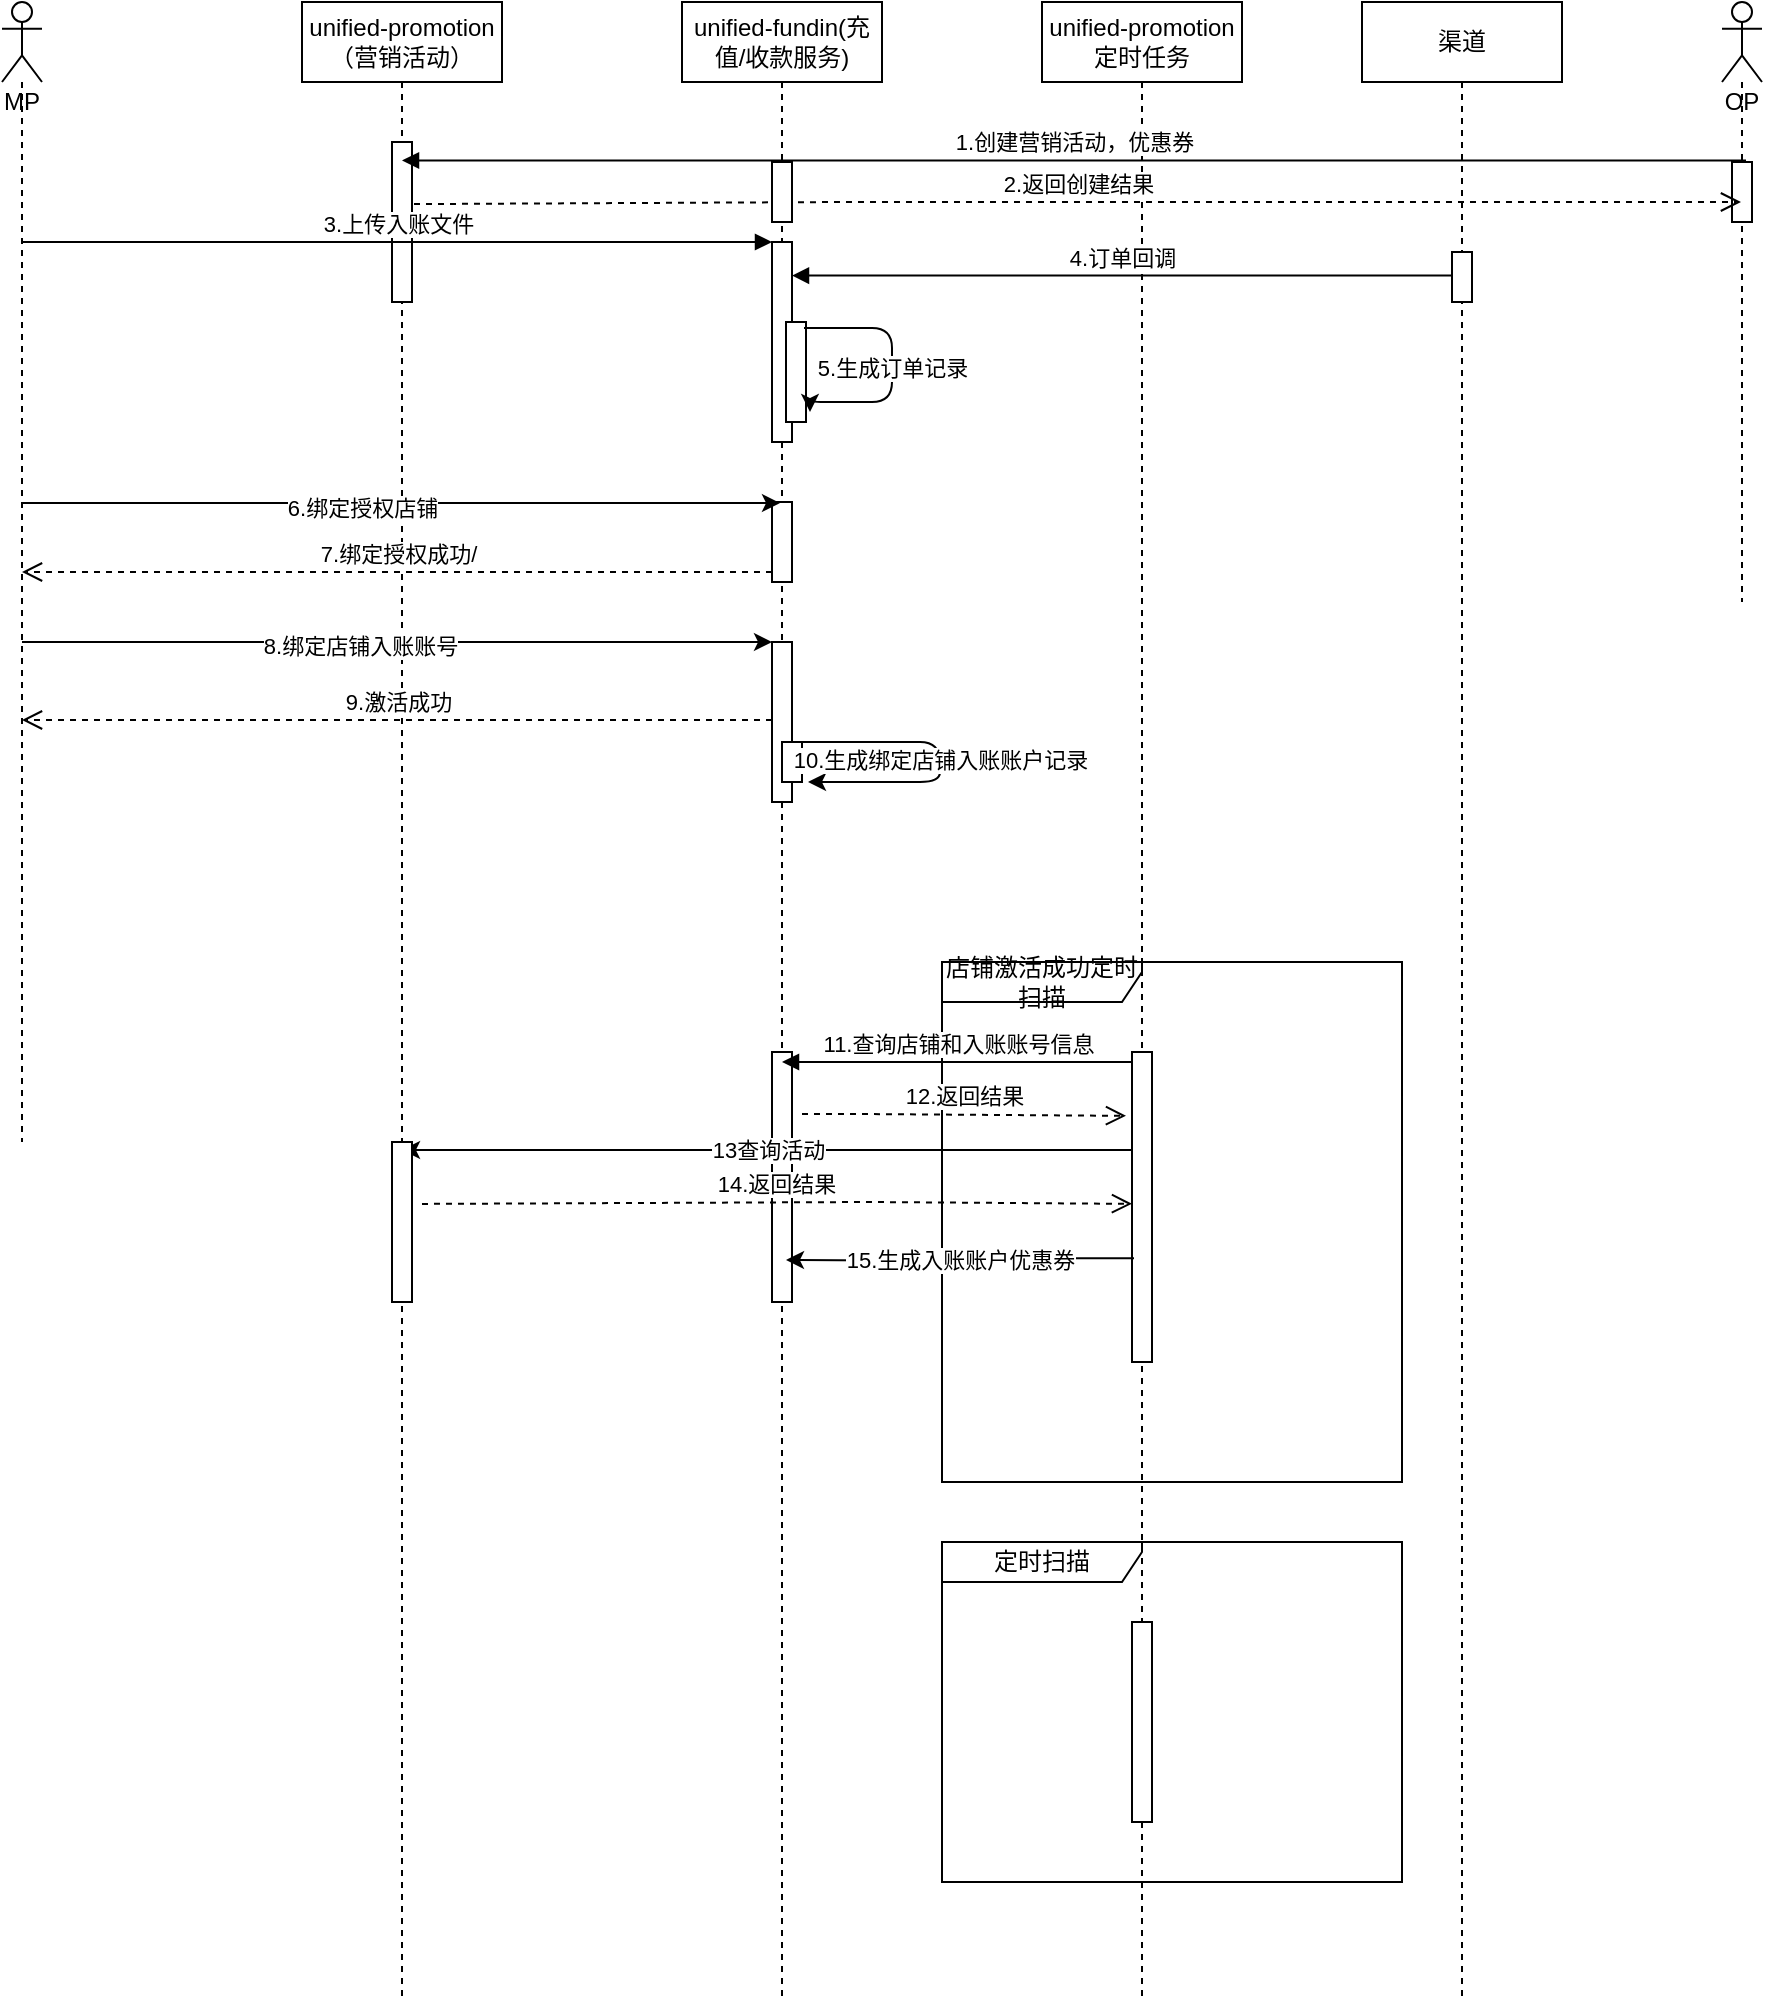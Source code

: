 <mxfile version="14.6.13" type="github">
  <diagram id="oK-42H29SPuLibGA3FoY" name="Page-1">
    <mxGraphModel dx="1422" dy="738" grid="1" gridSize="10" guides="1" tooltips="1" connect="1" arrows="1" fold="1" page="1" pageScale="1" pageWidth="827" pageHeight="1169" math="0" shadow="0">
      <root>
        <mxCell id="0" />
        <mxCell id="1" parent="0" />
        <mxCell id="FJxAa9fHk7rGvwItD7O2-1" value="MP" style="shape=umlLifeline;participant=umlActor;perimeter=lifelinePerimeter;whiteSpace=wrap;html=1;container=1;collapsible=0;recursiveResize=0;verticalAlign=top;spacingTop=36;outlineConnect=0;" vertex="1" parent="1">
          <mxGeometry x="90" y="120" width="20" height="570" as="geometry" />
        </mxCell>
        <mxCell id="FJxAa9fHk7rGvwItD7O2-2" value="unified-promotion（营销活动）" style="shape=umlLifeline;perimeter=lifelinePerimeter;whiteSpace=wrap;html=1;container=1;collapsible=0;recursiveResize=0;outlineConnect=0;" vertex="1" parent="1">
          <mxGeometry x="240" y="120" width="100" height="1000" as="geometry" />
        </mxCell>
        <mxCell id="FJxAa9fHk7rGvwItD7O2-3" value="unified-fundin(充值/收款服务)" style="shape=umlLifeline;perimeter=lifelinePerimeter;whiteSpace=wrap;html=1;container=1;collapsible=0;recursiveResize=0;outlineConnect=0;" vertex="1" parent="1">
          <mxGeometry x="430" y="120" width="100" height="1000" as="geometry" />
        </mxCell>
        <mxCell id="FJxAa9fHk7rGvwItD7O2-4" value="unified-promotion定时任务" style="shape=umlLifeline;perimeter=lifelinePerimeter;whiteSpace=wrap;html=1;container=1;collapsible=0;recursiveResize=0;outlineConnect=0;" vertex="1" parent="1">
          <mxGeometry x="610" y="120" width="100" height="1000" as="geometry" />
        </mxCell>
        <mxCell id="FJxAa9fHk7rGvwItD7O2-10" value="" style="html=1;points=[];perimeter=orthogonalPerimeter;" vertex="1" parent="1">
          <mxGeometry x="285" y="190" width="10" height="80" as="geometry" />
        </mxCell>
        <mxCell id="FJxAa9fHk7rGvwItD7O2-11" value="" style="html=1;points=[];perimeter=orthogonalPerimeter;" vertex="1" parent="1">
          <mxGeometry x="475" y="645" width="10" height="125" as="geometry" />
        </mxCell>
        <mxCell id="FJxAa9fHk7rGvwItD7O2-13" value="OP" style="shape=umlLifeline;participant=umlActor;perimeter=lifelinePerimeter;whiteSpace=wrap;html=1;container=1;collapsible=0;recursiveResize=0;verticalAlign=top;spacingTop=36;outlineConnect=0;" vertex="1" parent="1">
          <mxGeometry x="950" y="120" width="20" height="300" as="geometry" />
        </mxCell>
        <mxCell id="FJxAa9fHk7rGvwItD7O2-14" value="1.创建营销活动，优惠券" style="html=1;verticalAlign=bottom;endArrow=block;exitX=0.7;exitY=-0.025;exitDx=0;exitDy=0;exitPerimeter=0;" edge="1" parent="1" source="FJxAa9fHk7rGvwItD7O2-15" target="FJxAa9fHk7rGvwItD7O2-2">
          <mxGeometry width="80" relative="1" as="geometry">
            <mxPoint x="780" y="200" as="sourcePoint" />
            <mxPoint x="790" y="240" as="targetPoint" />
          </mxGeometry>
        </mxCell>
        <mxCell id="FJxAa9fHk7rGvwItD7O2-15" value="" style="html=1;points=[];perimeter=orthogonalPerimeter;" vertex="1" parent="1">
          <mxGeometry x="955" y="200" width="10" height="30" as="geometry" />
        </mxCell>
        <mxCell id="FJxAa9fHk7rGvwItD7O2-16" value="2.返回创建结果" style="html=1;verticalAlign=bottom;endArrow=open;dashed=1;endSize=8;exitX=1.1;exitY=0.388;exitDx=0;exitDy=0;exitPerimeter=0;" edge="1" parent="1" source="FJxAa9fHk7rGvwItD7O2-10" target="FJxAa9fHk7rGvwItD7O2-13">
          <mxGeometry relative="1" as="geometry">
            <mxPoint x="430" y="250" as="sourcePoint" />
            <mxPoint x="350" y="250" as="targetPoint" />
            <Array as="points">
              <mxPoint x="510" y="220" />
            </Array>
          </mxGeometry>
        </mxCell>
        <mxCell id="FJxAa9fHk7rGvwItD7O2-18" value="3.上传入账文件" style="html=1;verticalAlign=bottom;endArrow=block;" edge="1" parent="1" source="FJxAa9fHk7rGvwItD7O2-1" target="FJxAa9fHk7rGvwItD7O2-17">
          <mxGeometry width="80" relative="1" as="geometry">
            <mxPoint x="150" y="250" as="sourcePoint" />
            <mxPoint x="230" y="250" as="targetPoint" />
            <Array as="points">
              <mxPoint x="220" y="240" />
            </Array>
          </mxGeometry>
        </mxCell>
        <mxCell id="FJxAa9fHk7rGvwItD7O2-19" value="渠道" style="shape=umlLifeline;perimeter=lifelinePerimeter;whiteSpace=wrap;html=1;container=1;collapsible=0;recursiveResize=0;outlineConnect=0;" vertex="1" parent="1">
          <mxGeometry x="770" y="120" width="100" height="1000" as="geometry" />
        </mxCell>
        <mxCell id="FJxAa9fHk7rGvwItD7O2-22" value="" style="html=1;points=[];perimeter=orthogonalPerimeter;" vertex="1" parent="1">
          <mxGeometry x="815" y="245" width="10" height="25" as="geometry" />
        </mxCell>
        <mxCell id="FJxAa9fHk7rGvwItD7O2-23" value="4.订单回调" style="html=1;verticalAlign=bottom;endArrow=block;entryX=1;entryY=0.338;entryDx=0;entryDy=0;entryPerimeter=0;" edge="1" parent="1">
          <mxGeometry width="80" relative="1" as="geometry">
            <mxPoint x="815" y="256.8" as="sourcePoint" />
            <mxPoint x="485" y="256.8" as="targetPoint" />
          </mxGeometry>
        </mxCell>
        <mxCell id="FJxAa9fHk7rGvwItD7O2-28" value="" style="html=1;points=[];perimeter=orthogonalPerimeter;" vertex="1" parent="1">
          <mxGeometry x="475" y="370" width="10" height="40" as="geometry" />
        </mxCell>
        <mxCell id="FJxAa9fHk7rGvwItD7O2-17" value="" style="html=1;points=[];perimeter=orthogonalPerimeter;" vertex="1" parent="1">
          <mxGeometry x="475" y="240" width="10" height="100" as="geometry" />
        </mxCell>
        <mxCell id="FJxAa9fHk7rGvwItD7O2-25" value="" style="html=1;points=[];perimeter=orthogonalPerimeter;" vertex="1" parent="1">
          <mxGeometry x="482" y="280" width="10" height="50" as="geometry" />
        </mxCell>
        <mxCell id="FJxAa9fHk7rGvwItD7O2-27" value="5.生成订单记录" style="endArrow=classic;html=1;exitX=0.9;exitY=0.06;exitDx=0;exitDy=0;exitPerimeter=0;edgeStyle=orthogonalEdgeStyle;entryX=1.2;entryY=0.9;entryDx=0;entryDy=0;entryPerimeter=0;" edge="1" parent="1" source="FJxAa9fHk7rGvwItD7O2-25" target="FJxAa9fHk7rGvwItD7O2-25">
          <mxGeometry width="50" height="50" relative="1" as="geometry">
            <mxPoint x="505" y="320" as="sourcePoint" />
            <mxPoint x="499" y="330" as="targetPoint" />
            <Array as="points">
              <mxPoint x="535" y="283" />
              <mxPoint x="535" y="320" />
              <mxPoint x="494" y="320" />
            </Array>
          </mxGeometry>
        </mxCell>
        <mxCell id="FJxAa9fHk7rGvwItD7O2-29" value="" style="html=1;points=[];perimeter=orthogonalPerimeter;" vertex="1" parent="1">
          <mxGeometry x="475" y="440" width="10" height="80" as="geometry" />
        </mxCell>
        <mxCell id="FJxAa9fHk7rGvwItD7O2-30" value="" style="endArrow=classic;html=1;entryX=0.4;entryY=0.013;entryDx=0;entryDy=0;entryPerimeter=0;" edge="1" parent="1" source="FJxAa9fHk7rGvwItD7O2-1" target="FJxAa9fHk7rGvwItD7O2-28">
          <mxGeometry width="50" height="50" relative="1" as="geometry">
            <mxPoint x="140" y="420" as="sourcePoint" />
            <mxPoint x="190" y="370" as="targetPoint" />
          </mxGeometry>
        </mxCell>
        <mxCell id="FJxAa9fHk7rGvwItD7O2-31" value="6.绑定授权店铺" style="edgeLabel;html=1;align=center;verticalAlign=middle;resizable=0;points=[];" vertex="1" connectable="0" parent="FJxAa9fHk7rGvwItD7O2-30">
          <mxGeometry x="-0.108" y="-2" relative="1" as="geometry">
            <mxPoint x="1" as="offset" />
          </mxGeometry>
        </mxCell>
        <mxCell id="FJxAa9fHk7rGvwItD7O2-32" value="7.绑定授权成功/" style="html=1;verticalAlign=bottom;endArrow=open;dashed=1;endSize=8;" edge="1" parent="1" source="FJxAa9fHk7rGvwItD7O2-28" target="FJxAa9fHk7rGvwItD7O2-1">
          <mxGeometry relative="1" as="geometry">
            <mxPoint x="290" y="405" as="sourcePoint" />
            <mxPoint x="944.5" y="404.5" as="targetPoint" />
            <Array as="points">
              <mxPoint x="160" y="405" />
            </Array>
          </mxGeometry>
        </mxCell>
        <mxCell id="FJxAa9fHk7rGvwItD7O2-34" value="" style="endArrow=classic;html=1;" edge="1" parent="1" target="FJxAa9fHk7rGvwItD7O2-29">
          <mxGeometry width="50" height="50" relative="1" as="geometry">
            <mxPoint x="100" y="440" as="sourcePoint" />
            <mxPoint x="289.5" y="440" as="targetPoint" />
          </mxGeometry>
        </mxCell>
        <mxCell id="FJxAa9fHk7rGvwItD7O2-35" value="8.绑定店铺入账账号" style="edgeLabel;html=1;align=center;verticalAlign=middle;resizable=0;points=[];" vertex="1" connectable="0" parent="FJxAa9fHk7rGvwItD7O2-34">
          <mxGeometry x="-0.108" y="-2" relative="1" as="geometry">
            <mxPoint x="1" as="offset" />
          </mxGeometry>
        </mxCell>
        <mxCell id="FJxAa9fHk7rGvwItD7O2-37" value="9.激活成功" style="html=1;verticalAlign=bottom;endArrow=open;dashed=1;endSize=8;" edge="1" parent="1" source="FJxAa9fHk7rGvwItD7O2-29" target="FJxAa9fHk7rGvwItD7O2-1">
          <mxGeometry relative="1" as="geometry">
            <mxPoint x="300" y="415" as="sourcePoint" />
            <mxPoint x="109.5" y="415" as="targetPoint" />
            <Array as="points">
              <mxPoint x="180" y="479" />
              <mxPoint x="140" y="479" />
            </Array>
          </mxGeometry>
        </mxCell>
        <mxCell id="FJxAa9fHk7rGvwItD7O2-38" value="" style="html=1;points=[];perimeter=orthogonalPerimeter;" vertex="1" parent="1">
          <mxGeometry x="480" y="490" width="10" height="20" as="geometry" />
        </mxCell>
        <mxCell id="FJxAa9fHk7rGvwItD7O2-39" value="10.生成绑定店铺入账账户记录" style="endArrow=classic;html=1;exitX=0.9;exitY=0.06;exitDx=0;exitDy=0;exitPerimeter=0;edgeStyle=orthogonalEdgeStyle;" edge="1" parent="1">
          <mxGeometry width="50" height="50" relative="1" as="geometry">
            <mxPoint x="490" y="490" as="sourcePoint" />
            <mxPoint x="493" y="510" as="targetPoint" />
            <Array as="points">
              <mxPoint x="559" y="490" />
              <mxPoint x="559" y="510" />
            </Array>
          </mxGeometry>
        </mxCell>
        <mxCell id="FJxAa9fHk7rGvwItD7O2-41" value="店铺激活成功定时扫描" style="shape=umlFrame;whiteSpace=wrap;html=1;width=100;height=20;" vertex="1" parent="1">
          <mxGeometry x="560" y="600" width="230" height="260" as="geometry" />
        </mxCell>
        <mxCell id="FJxAa9fHk7rGvwItD7O2-50" value="13查询活动" style="edgeStyle=orthogonalEdgeStyle;rounded=0;orthogonalLoop=1;jettySize=auto;html=1;" edge="1" parent="1" source="FJxAa9fHk7rGvwItD7O2-44">
          <mxGeometry relative="1" as="geometry">
            <mxPoint x="290" y="694" as="targetPoint" />
            <Array as="points">
              <mxPoint x="300" y="694" />
              <mxPoint x="300" y="694" />
            </Array>
          </mxGeometry>
        </mxCell>
        <mxCell id="FJxAa9fHk7rGvwItD7O2-44" value="" style="html=1;points=[];perimeter=orthogonalPerimeter;" vertex="1" parent="1">
          <mxGeometry x="655" y="645" width="10" height="155" as="geometry" />
        </mxCell>
        <mxCell id="FJxAa9fHk7rGvwItD7O2-45" value="11.查询店铺和入账账号信息" style="html=1;verticalAlign=bottom;endArrow=block;" edge="1" parent="1">
          <mxGeometry width="80" relative="1" as="geometry">
            <mxPoint x="655" y="650" as="sourcePoint" />
            <mxPoint x="480" y="650" as="targetPoint" />
          </mxGeometry>
        </mxCell>
        <mxCell id="FJxAa9fHk7rGvwItD7O2-49" value="12.返回结果" style="html=1;verticalAlign=bottom;endArrow=open;dashed=1;endSize=8;entryX=-0.3;entryY=0.206;entryDx=0;entryDy=0;entryPerimeter=0;" edge="1" parent="1" target="FJxAa9fHk7rGvwItD7O2-44">
          <mxGeometry relative="1" as="geometry">
            <mxPoint x="490" y="676" as="sourcePoint" />
            <mxPoint x="109.5" y="489" as="targetPoint" />
            <Array as="points">
              <mxPoint x="520" y="676" />
            </Array>
          </mxGeometry>
        </mxCell>
        <mxCell id="FJxAa9fHk7rGvwItD7O2-52" value="" style="html=1;points=[];perimeter=orthogonalPerimeter;" vertex="1" parent="1">
          <mxGeometry x="285" y="690" width="10" height="80" as="geometry" />
        </mxCell>
        <mxCell id="FJxAa9fHk7rGvwItD7O2-53" value="14.返回结果" style="html=1;verticalAlign=bottom;endArrow=open;dashed=1;endSize=8;entryX=-0.3;entryY=0.206;entryDx=0;entryDy=0;entryPerimeter=0;exitX=1.5;exitY=0.387;exitDx=0;exitDy=0;exitPerimeter=0;" edge="1" parent="1" source="FJxAa9fHk7rGvwItD7O2-52">
          <mxGeometry relative="1" as="geometry">
            <mxPoint x="493" y="720" as="sourcePoint" />
            <mxPoint x="655" y="720.93" as="targetPoint" />
            <Array as="points">
              <mxPoint x="523" y="720" />
            </Array>
          </mxGeometry>
        </mxCell>
        <mxCell id="FJxAa9fHk7rGvwItD7O2-54" value="15.生成入账账户优惠券" style="edgeStyle=orthogonalEdgeStyle;rounded=0;orthogonalLoop=1;jettySize=auto;html=1;exitX=0.1;exitY=0.665;exitDx=0;exitDy=0;exitPerimeter=0;" edge="1" parent="1" source="FJxAa9fHk7rGvwItD7O2-44">
          <mxGeometry relative="1" as="geometry">
            <mxPoint x="650" y="749" as="sourcePoint" />
            <mxPoint x="482" y="749" as="targetPoint" />
            <Array as="points" />
          </mxGeometry>
        </mxCell>
        <mxCell id="FJxAa9fHk7rGvwItD7O2-56" value="定时扫描" style="shape=umlFrame;whiteSpace=wrap;html=1;width=100;height=20;" vertex="1" parent="1">
          <mxGeometry x="560" y="890" width="230" height="170" as="geometry" />
        </mxCell>
        <mxCell id="FJxAa9fHk7rGvwItD7O2-6" value="" style="html=1;points=[];perimeter=orthogonalPerimeter;" vertex="1" parent="1">
          <mxGeometry x="475" y="200" width="10" height="30" as="geometry" />
        </mxCell>
        <mxCell id="FJxAa9fHk7rGvwItD7O2-58" value="" style="html=1;points=[];perimeter=orthogonalPerimeter;" vertex="1" parent="1">
          <mxGeometry x="655" y="930" width="10" height="100" as="geometry" />
        </mxCell>
      </root>
    </mxGraphModel>
  </diagram>
</mxfile>
